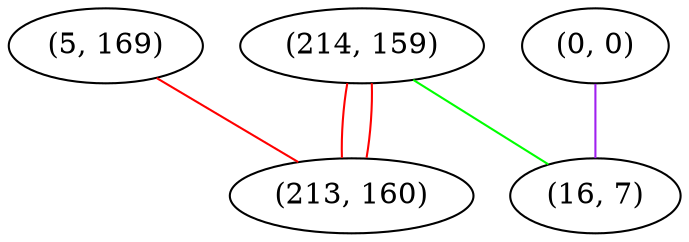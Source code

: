 graph "" {
"(5, 169)";
"(0, 0)";
"(214, 159)";
"(16, 7)";
"(213, 160)";
"(5, 169)" -- "(213, 160)"  [color=red, key=0, weight=1];
"(0, 0)" -- "(16, 7)"  [color=purple, key=0, weight=4];
"(214, 159)" -- "(16, 7)"  [color=green, key=0, weight=2];
"(214, 159)" -- "(213, 160)"  [color=red, key=0, weight=1];
"(214, 159)" -- "(213, 160)"  [color=red, key=1, weight=1];
}
